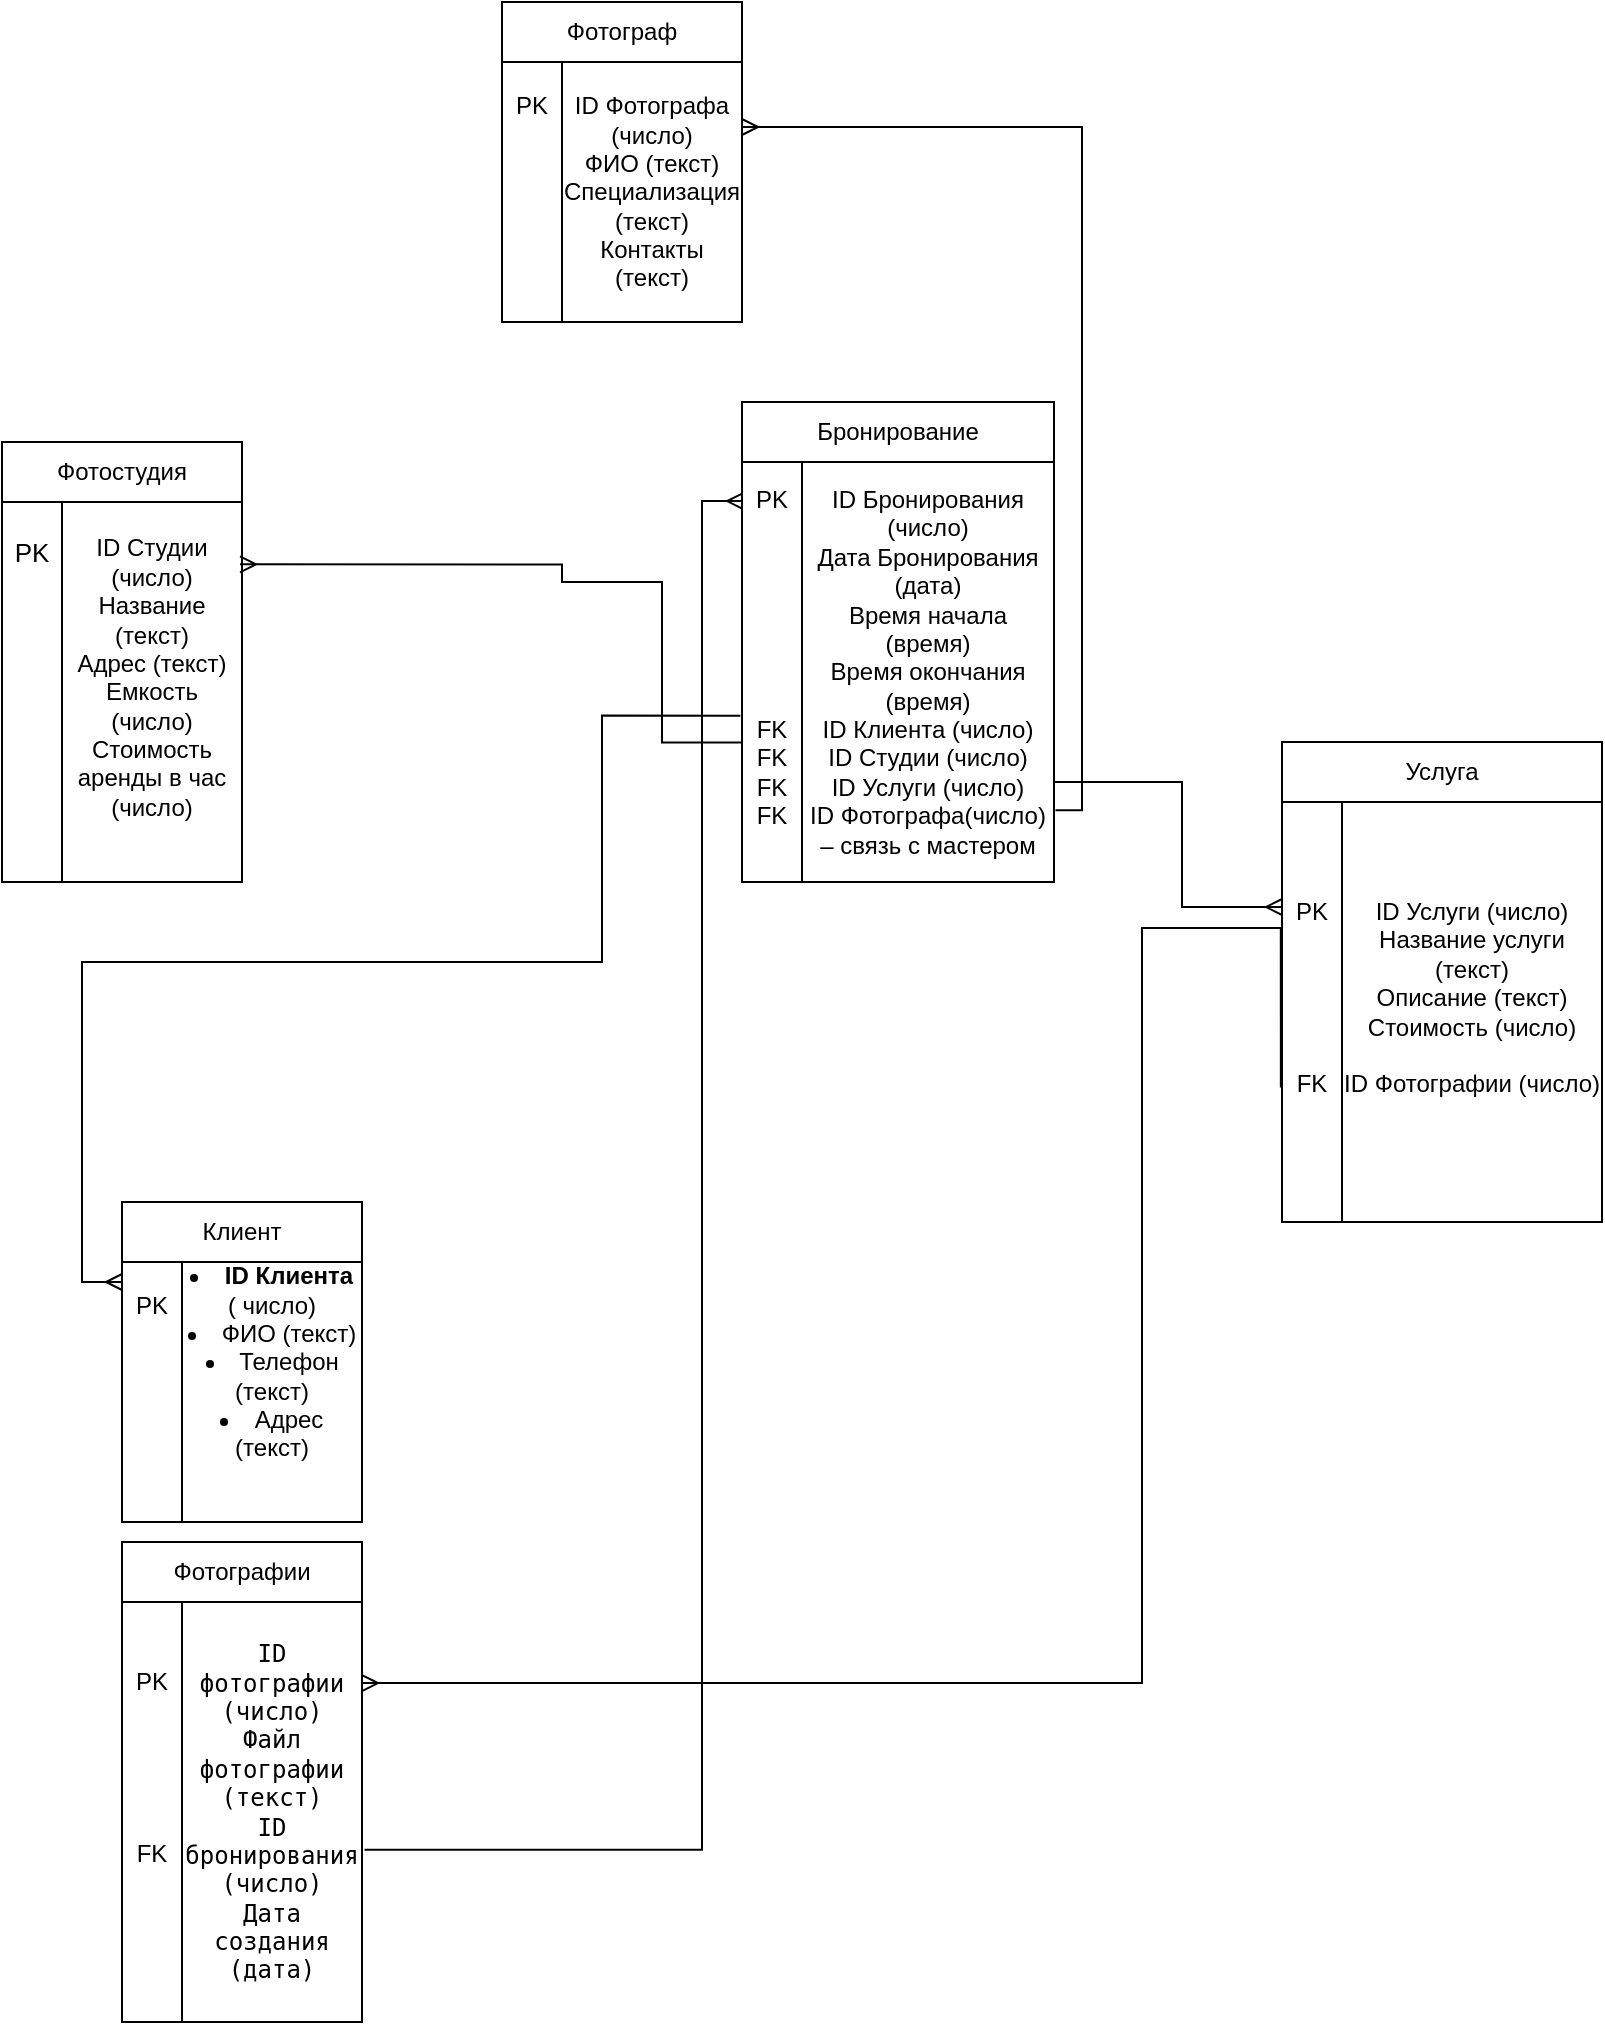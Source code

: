<mxfile version="25.0.3">
  <diagram name="Страница — 1" id="L65OM0lezE8zGUWGf4Wk">
    <mxGraphModel dx="1500" dy="1966" grid="1" gridSize="10" guides="1" tooltips="1" connect="1" arrows="1" fold="1" page="1" pageScale="1" pageWidth="827" pageHeight="1169" math="0" shadow="0">
      <root>
        <mxCell id="0" />
        <mxCell id="1" parent="0" />
        <mxCell id="27PRny8rUoxVRYOgI7TN-1" value="&lt;li&gt;&lt;strong&gt;ID Клиента&lt;/strong&gt; ( число)&lt;/li&gt;&lt;li&gt;ФИО (текст)&lt;/li&gt;&lt;li&gt;Телефон (текст)&lt;/li&gt;&lt;li&gt;Адрес (текст)&lt;/li&gt;" style="rounded=0;whiteSpace=wrap;html=1;" parent="1" vertex="1">
          <mxGeometry x="110" y="80" width="90" height="160" as="geometry" />
        </mxCell>
        <mxCell id="OAWFOwv-smGshcHXw7bY-12" style="edgeStyle=orthogonalEdgeStyle;rounded=0;orthogonalLoop=1;jettySize=auto;html=1;exitX=0;exitY=0.25;exitDx=0;exitDy=0;endArrow=none;endFill=0;entryX=-0.028;entryY=0.604;entryDx=0;entryDy=0;entryPerimeter=0;startArrow=ERmany;startFill=0;" parent="1" source="27PRny8rUoxVRYOgI7TN-2" target="27PRny8rUoxVRYOgI7TN-22" edge="1">
          <mxGeometry relative="1" as="geometry">
            <mxPoint x="380" y="-74" as="targetPoint" />
            <Array as="points">
              <mxPoint x="60" y="120" />
              <mxPoint x="60" y="-40" />
              <mxPoint x="320" y="-40" />
              <mxPoint x="320" y="-163" />
            </Array>
          </mxGeometry>
        </mxCell>
        <mxCell id="27PRny8rUoxVRYOgI7TN-2" value="&lt;div&gt;PK&lt;/div&gt;&lt;div&gt;&lt;br&gt;&lt;/div&gt;&lt;div&gt;&lt;br&gt;&lt;/div&gt;&lt;div&gt;&lt;br&gt;&lt;/div&gt;&lt;div&gt;&lt;br&gt;&lt;/div&gt;" style="rounded=0;whiteSpace=wrap;html=1;" parent="1" vertex="1">
          <mxGeometry x="80" y="80" width="30" height="160" as="geometry" />
        </mxCell>
        <mxCell id="27PRny8rUoxVRYOgI7TN-3" value="Клиент" style="rounded=0;whiteSpace=wrap;html=1;" parent="1" vertex="1">
          <mxGeometry x="80" y="80" width="120" height="30" as="geometry" />
        </mxCell>
        <mxCell id="27PRny8rUoxVRYOgI7TN-6" value="&lt;div&gt;&lt;br&gt;&lt;/div&gt;&lt;div&gt;PK&lt;/div&gt;&lt;div&gt;&lt;br&gt;&lt;/div&gt;&lt;div&gt;&lt;br&gt;&lt;/div&gt;&lt;div&gt;&lt;br&gt;&lt;/div&gt;&lt;div&gt;&lt;br&gt;&lt;/div&gt;&lt;div&gt;&lt;br&gt;&lt;/div&gt;&lt;div&gt;FK&lt;br&gt;&lt;/div&gt;&lt;div&gt;&lt;br&gt;&lt;/div&gt;&lt;div&gt;&lt;br&gt;&lt;/div&gt;" style="rounded=0;whiteSpace=wrap;html=1;" parent="1" vertex="1">
          <mxGeometry x="80" y="250" width="30" height="240" as="geometry" />
        </mxCell>
        <mxCell id="27PRny8rUoxVRYOgI7TN-7" value="Фотографии" style="rounded=0;whiteSpace=wrap;html=1;" parent="1" vertex="1">
          <mxGeometry x="80" y="250" width="120" height="30" as="geometry" />
        </mxCell>
        <mxCell id="27PRny8rUoxVRYOgI7TN-11" value="ID Услуги (число)&lt;br&gt;Название услуги (текст)&lt;br&gt;Описание (текст)&lt;br&gt;&lt;div&gt;Стоимость (число)&lt;/div&gt;&lt;div&gt;&lt;br&gt;&lt;/div&gt;&lt;div&gt;ID Фотографии (число)&lt;br&gt;&lt;/div&gt;&lt;div&gt;&lt;br&gt;&lt;/div&gt;" style="rounded=0;whiteSpace=wrap;html=1;" parent="1" vertex="1">
          <mxGeometry x="690" y="-120" width="130" height="210" as="geometry" />
        </mxCell>
        <mxCell id="OAWFOwv-smGshcHXw7bY-11" style="edgeStyle=orthogonalEdgeStyle;rounded=0;orthogonalLoop=1;jettySize=auto;html=1;exitX=0;exitY=0.25;exitDx=0;exitDy=0;entryX=1;entryY=0.75;entryDx=0;entryDy=0;endArrow=none;endFill=0;startArrow=ERmany;startFill=0;" parent="1" source="27PRny8rUoxVRYOgI7TN-12" target="27PRny8rUoxVRYOgI7TN-21" edge="1">
          <mxGeometry relative="1" as="geometry">
            <mxPoint x="570" y="-70.0" as="targetPoint" />
            <Array as="points">
              <mxPoint x="610" y="-67" />
              <mxPoint x="610" y="-130" />
              <mxPoint x="546" y="-130" />
            </Array>
          </mxGeometry>
        </mxCell>
        <mxCell id="27PRny8rUoxVRYOgI7TN-12" value="&lt;div&gt;PK&lt;/div&gt;&lt;div&gt;&lt;br&gt;&lt;/div&gt;&lt;div&gt;&lt;br&gt;&lt;/div&gt;&lt;div&gt;&lt;br&gt;&lt;/div&gt;&lt;div&gt;&lt;br&gt;&lt;/div&gt;&lt;div&gt;&lt;br&gt;&lt;/div&gt;&lt;div&gt;FK&lt;br&gt;&lt;/div&gt;&lt;div&gt;&lt;br&gt;&lt;/div&gt;" style="rounded=0;whiteSpace=wrap;html=1;" parent="1" vertex="1">
          <mxGeometry x="660" y="-120" width="30" height="210" as="geometry" />
        </mxCell>
        <mxCell id="27PRny8rUoxVRYOgI7TN-13" value="Услуга" style="rounded=0;whiteSpace=wrap;html=1;" parent="1" vertex="1">
          <mxGeometry x="660" y="-150" width="160" height="30" as="geometry" />
        </mxCell>
        <mxCell id="OAWFOwv-smGshcHXw7bY-10" style="edgeStyle=orthogonalEdgeStyle;rounded=0;orthogonalLoop=1;jettySize=auto;html=1;entryX=1.006;entryY=0.829;entryDx=0;entryDy=0;endArrow=none;endFill=0;exitX=1;exitY=0.25;exitDx=0;exitDy=0;entryPerimeter=0;startArrow=ERmany;startFill=0;" parent="1" source="27PRny8rUoxVRYOgI7TN-14" target="27PRny8rUoxVRYOgI7TN-21" edge="1">
          <mxGeometry relative="1" as="geometry">
            <mxPoint x="400" y="-460" as="sourcePoint" />
            <mxPoint x="540.882" y="-68.54" as="targetPoint" />
            <Array as="points">
              <mxPoint x="560" y="-457" />
              <mxPoint x="560" y="-116" />
            </Array>
          </mxGeometry>
        </mxCell>
        <mxCell id="27PRny8rUoxVRYOgI7TN-14" value="ID Фотографа (число)&lt;br&gt;ФИО (текст)&lt;br&gt;Специализация (текст)&lt;br&gt;Контакты (текст)" style="rounded=0;whiteSpace=wrap;html=1;" parent="1" vertex="1">
          <mxGeometry x="300" y="-490" width="90" height="130" as="geometry" />
        </mxCell>
        <mxCell id="27PRny8rUoxVRYOgI7TN-15" value="&lt;div&gt;PK&lt;/div&gt;&lt;div&gt;&lt;br&gt;&lt;/div&gt;&lt;div&gt;&lt;br&gt;&lt;/div&gt;&lt;div&gt;&lt;br&gt;&lt;/div&gt;&lt;div&gt;&lt;br&gt;&lt;/div&gt;" style="rounded=0;whiteSpace=wrap;html=1;" parent="1" vertex="1">
          <mxGeometry x="270" y="-520" width="30" height="160" as="geometry" />
        </mxCell>
        <mxCell id="27PRny8rUoxVRYOgI7TN-16" value="Фотограф" style="rounded=0;whiteSpace=wrap;html=1;" parent="1" vertex="1">
          <mxGeometry x="270" y="-520" width="120" height="30" as="geometry" />
        </mxCell>
        <mxCell id="27PRny8rUoxVRYOgI7TN-17" value="&lt;font style=&quot;font-size: 12px;&quot;&gt;ID Студии (число)&lt;br&gt;Название (текст)&lt;br&gt;Адрес (текст)&lt;br&gt;&lt;/font&gt;&lt;div&gt;&lt;font style=&quot;font-size: 12px;&quot;&gt;Емкость (число)&lt;/font&gt;&lt;/div&gt;&lt;div&gt;&lt;font style=&quot;font-size: 12px;&quot;&gt;Стоимость аренды в час (число)&lt;br&gt;&lt;/font&gt;&lt;/div&gt;&lt;div style=&quot;&quot;&gt;&lt;font style=&quot;font-size: 12px;&quot;&gt;&lt;br&gt;&lt;/font&gt;&lt;/div&gt;" style="rounded=0;whiteSpace=wrap;html=1;" parent="1" vertex="1">
          <mxGeometry x="50" y="-270" width="90" height="190" as="geometry" />
        </mxCell>
        <mxCell id="27PRny8rUoxVRYOgI7TN-18" value="&lt;div style=&quot;font-size: 13px;&quot;&gt;&lt;font style=&quot;font-size: 13px;&quot;&gt;&lt;br&gt;&lt;/font&gt;&lt;/div&gt;&lt;div style=&quot;font-size: 13px;&quot;&gt;&lt;font style=&quot;font-size: 13px;&quot;&gt;&lt;br&gt;&lt;/font&gt;&lt;/div&gt;&lt;div style=&quot;font-size: 13px;&quot;&gt;&lt;font style=&quot;font-size: 13px;&quot;&gt;PK&lt;/font&gt;&lt;/div&gt;&lt;div style=&quot;font-size: 13px;&quot;&gt;&lt;font style=&quot;font-size: 13px;&quot;&gt;&lt;br&gt;&lt;/font&gt;&lt;/div&gt;&lt;div style=&quot;font-size: 13px;&quot;&gt;&lt;font style=&quot;font-size: 13px;&quot;&gt;&lt;br&gt;&lt;/font&gt;&lt;/div&gt;&lt;div style=&quot;font-size: 13px;&quot;&gt;&lt;font style=&quot;font-size: 13px;&quot;&gt;&lt;br&gt;&lt;/font&gt;&lt;/div&gt;&lt;div style=&quot;font-size: 13px;&quot;&gt;&lt;font style=&quot;font-size: 13px;&quot;&gt;&lt;br&gt;&lt;/font&gt;&lt;/div&gt;&lt;div style=&quot;font-size: 13px;&quot;&gt;&lt;font style=&quot;font-size: 13px;&quot;&gt;&lt;br&gt;&lt;/font&gt;&lt;/div&gt;&lt;div style=&quot;font-size: 13px;&quot;&gt;&lt;font style=&quot;font-size: 13px;&quot;&gt;&lt;br&gt;&lt;/font&gt;&lt;/div&gt;&lt;div style=&quot;font-size: 13px;&quot;&gt;&lt;font style=&quot;font-size: 13px;&quot;&gt;&lt;br&gt;&lt;br&gt;&lt;br&gt;&lt;br&gt;&lt;br&gt;&lt;/font&gt;&lt;/div&gt;" style="rounded=0;whiteSpace=wrap;html=1;" parent="1" vertex="1">
          <mxGeometry x="20" y="-270" width="30" height="190" as="geometry" />
        </mxCell>
        <mxCell id="27PRny8rUoxVRYOgI7TN-19" value="Фотостудия" style="rounded=0;whiteSpace=wrap;html=1;" parent="1" vertex="1">
          <mxGeometry x="20" y="-300" width="120" height="30" as="geometry" />
        </mxCell>
        <mxCell id="27PRny8rUoxVRYOgI7TN-21" value="ID Бронирования (число)&lt;br&gt;Дата Бронирования (дата)&lt;br&gt;&lt;div&gt;Время начала (время)&lt;/div&gt;&lt;div&gt;Время окончания (время)&lt;br&gt;&lt;/div&gt;&lt;div&gt;ID Клиента (число)&lt;/div&gt;&lt;div&gt;ID Студии (число)&lt;br&gt;&lt;/div&gt;ID Услуги (число)&lt;br&gt;ID Фотографа(число) – связь с мастером" style="rounded=0;whiteSpace=wrap;html=1;" parent="1" vertex="1">
          <mxGeometry x="420" y="-290" width="126" height="210" as="geometry" />
        </mxCell>
        <mxCell id="OAWFOwv-smGshcHXw7bY-9" style="edgeStyle=orthogonalEdgeStyle;rounded=0;orthogonalLoop=1;jettySize=auto;html=1;exitX=0.019;exitY=0.093;exitDx=0;exitDy=0;endArrow=none;endFill=0;entryX=1.014;entryY=0.59;entryDx=0;entryDy=0;entryPerimeter=0;startArrow=ERmany;startFill=0;exitPerimeter=0;" parent="1" source="27PRny8rUoxVRYOgI7TN-22" target="AKFzgqZSrFVs2XkJylJG-1" edge="1">
          <mxGeometry relative="1" as="geometry">
            <Array as="points">
              <mxPoint x="370" y="-270" />
              <mxPoint x="370" y="404" />
            </Array>
            <mxPoint x="390" y="120" as="targetPoint" />
          </mxGeometry>
        </mxCell>
        <mxCell id="27PRny8rUoxVRYOgI7TN-22" value="&lt;div&gt;PK&lt;/div&gt;&lt;div&gt;&lt;br&gt;&lt;/div&gt;&lt;div&gt;&lt;br&gt;&lt;/div&gt;&lt;div&gt;&lt;br&gt;&lt;/div&gt;&lt;div&gt;&lt;br&gt;&lt;/div&gt;&lt;div&gt;&lt;br&gt;&lt;/div&gt;&lt;div&gt;&lt;br&gt;&lt;/div&gt;&lt;div&gt;&lt;br&gt;&lt;/div&gt;&lt;div&gt;FK&lt;/div&gt;&lt;div&gt;FK&lt;/div&gt;&lt;div&gt;FK&lt;/div&gt;&lt;div&gt;FK&lt;/div&gt;&lt;div&gt;&lt;br&gt;&lt;/div&gt;" style="rounded=0;whiteSpace=wrap;html=1;" parent="1" vertex="1">
          <mxGeometry x="390" y="-290" width="30" height="210" as="geometry" />
        </mxCell>
        <mxCell id="27PRny8rUoxVRYOgI7TN-23" value="Бронирование" style="rounded=0;whiteSpace=wrap;html=1;" parent="1" vertex="1">
          <mxGeometry x="390" y="-320" width="156" height="30" as="geometry" />
        </mxCell>
        <mxCell id="OAWFOwv-smGshcHXw7bY-1" style="edgeStyle=orthogonalEdgeStyle;rounded=0;orthogonalLoop=1;jettySize=auto;html=1;endArrow=none;endFill=0;entryX=0.007;entryY=0.668;entryDx=0;entryDy=0;entryPerimeter=0;startArrow=ERmany;startFill=0;exitX=0.989;exitY=0.164;exitDx=0;exitDy=0;exitPerimeter=0;" parent="1" target="27PRny8rUoxVRYOgI7TN-22" edge="1" source="27PRny8rUoxVRYOgI7TN-17">
          <mxGeometry relative="1" as="geometry">
            <mxPoint x="380" y="-60" as="targetPoint" />
            <Array as="points">
              <mxPoint x="300" y="-239" />
              <mxPoint x="300" y="-230" />
              <mxPoint x="350" y="-230" />
              <mxPoint x="350" y="-150" />
            </Array>
            <mxPoint x="300" y="-230" as="sourcePoint" />
          </mxGeometry>
        </mxCell>
        <mxCell id="fQ-BYjtnV7EGx9lp_706-1" style="edgeStyle=orthogonalEdgeStyle;rounded=0;orthogonalLoop=1;jettySize=auto;html=1;exitX=1;exitY=0.193;exitDx=0;exitDy=0;entryX=-0.019;entryY=0.68;entryDx=0;entryDy=0;entryPerimeter=0;endArrow=none;endFill=0;startArrow=ERmany;startFill=0;exitPerimeter=0;" parent="1" source="AKFzgqZSrFVs2XkJylJG-1" target="27PRny8rUoxVRYOgI7TN-12" edge="1">
          <mxGeometry relative="1" as="geometry">
            <mxPoint x="580" y="30" as="targetPoint" />
            <Array as="points">
              <mxPoint x="590" y="321" />
              <mxPoint x="590" y="-57" />
              <mxPoint x="659" y="-57" />
            </Array>
          </mxGeometry>
        </mxCell>
        <mxCell id="AKFzgqZSrFVs2XkJylJG-1" value="&lt;code&gt;ID фотографии (число)&lt;/code&gt; &lt;br&gt;&lt;div&gt;&lt;code&gt;Файл фотографии (текст)&lt;br&gt;&lt;/code&gt;&lt;/div&gt;&lt;code&gt;ID бронирования (число)&lt;/code&gt; &lt;br&gt;&lt;code&gt;Дата создания (дата)&lt;/code&gt; " style="rounded=0;whiteSpace=wrap;html=1;align=center;" parent="1" vertex="1">
          <mxGeometry x="110" y="280" width="90" height="210" as="geometry" />
        </mxCell>
      </root>
    </mxGraphModel>
  </diagram>
</mxfile>
